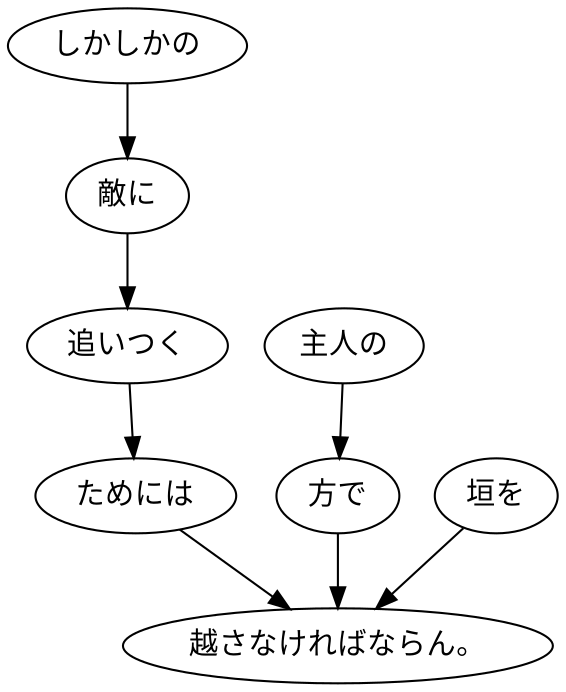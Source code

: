 digraph graph4971 {
	node0 [label="しかしかの"];
	node1 [label="敵に"];
	node2 [label="追いつく"];
	node3 [label="ためには"];
	node4 [label="主人の"];
	node5 [label="方で"];
	node6 [label="垣を"];
	node7 [label="越さなければならん。"];
	node0 -> node1;
	node1 -> node2;
	node2 -> node3;
	node3 -> node7;
	node4 -> node5;
	node5 -> node7;
	node6 -> node7;
}

